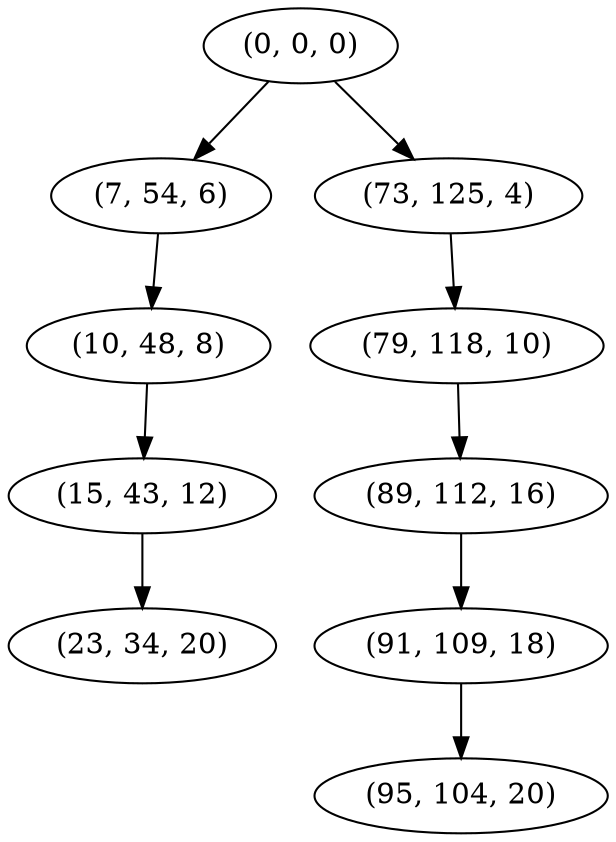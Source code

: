 digraph tree {
    "(0, 0, 0)";
    "(7, 54, 6)";
    "(10, 48, 8)";
    "(15, 43, 12)";
    "(23, 34, 20)";
    "(73, 125, 4)";
    "(79, 118, 10)";
    "(89, 112, 16)";
    "(91, 109, 18)";
    "(95, 104, 20)";
    "(0, 0, 0)" -> "(7, 54, 6)";
    "(0, 0, 0)" -> "(73, 125, 4)";
    "(7, 54, 6)" -> "(10, 48, 8)";
    "(10, 48, 8)" -> "(15, 43, 12)";
    "(15, 43, 12)" -> "(23, 34, 20)";
    "(73, 125, 4)" -> "(79, 118, 10)";
    "(79, 118, 10)" -> "(89, 112, 16)";
    "(89, 112, 16)" -> "(91, 109, 18)";
    "(91, 109, 18)" -> "(95, 104, 20)";
}

